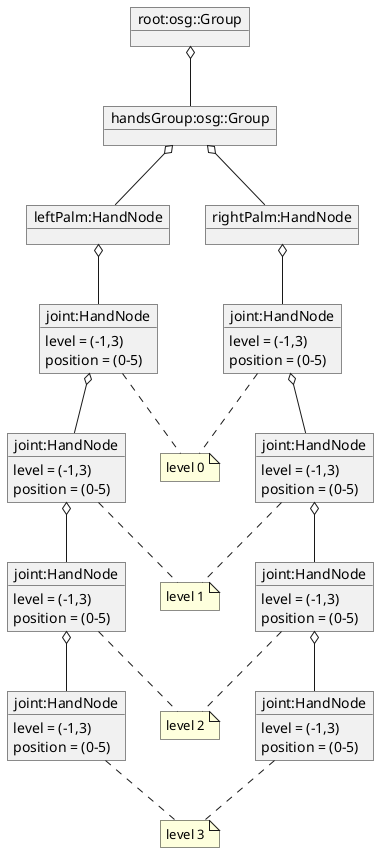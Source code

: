 // Module hand1
// Autor: Aug_RealityKings


@startuml
object "root:osg::Group" as obj1
object "handsGroup:osg::Group" as obj2
object "leftPalm:HandNode" as obj3
object "rightPalm:HandNode" as obj4

object "joint:HandNode" as obj5
obj5 : level = (-1,3)
obj5 : position = (0-5)

object "joint:HandNode" as obj6
obj6 : level = (-1,3)
obj6 : position = (0-5)

object "joint:HandNode" as obj7
obj7 : level = (-1,3)
obj7 : position = (0-5)

object "joint:HandNode" as obj8
obj8 : level = (-1,3)
obj8 : position = (0-5)

object "joint:HandNode" as obj9
obj9 : level = (-1,3)
obj9 : position = (0-5)

object "joint:HandNode" as obj10
obj10 : level = (-1,3)
obj10 : position = (0-5)

object "joint:HandNode" as obj11
obj11 : level = (-1,3)
obj11 : position = (0-5)

object "joint:HandNode" as obj12
obj12 : level = (-1,3)
obj12 : position = (0-5)


obj1 o-- obj2
obj2 o-- obj3
obj2 o-- obj4

obj3 o-- obj5
obj5 o-- obj6
obj6 o-- obj7
obj7 o-- obj8


obj4 o-- obj9
obj9 o-- obj10
obj10 o-- obj11
obj11 o-- obj12

note "level 0" as N1
obj5 .. N1
obj9 .. N1

note "level 1" as N2
obj6 .. N2
obj10 .. N2

note "level 2" as N3
obj7 .. N3
obj11 .. N3

note "level 3" as N4
obj8 .. N4
obj12 .. N4

@enduml